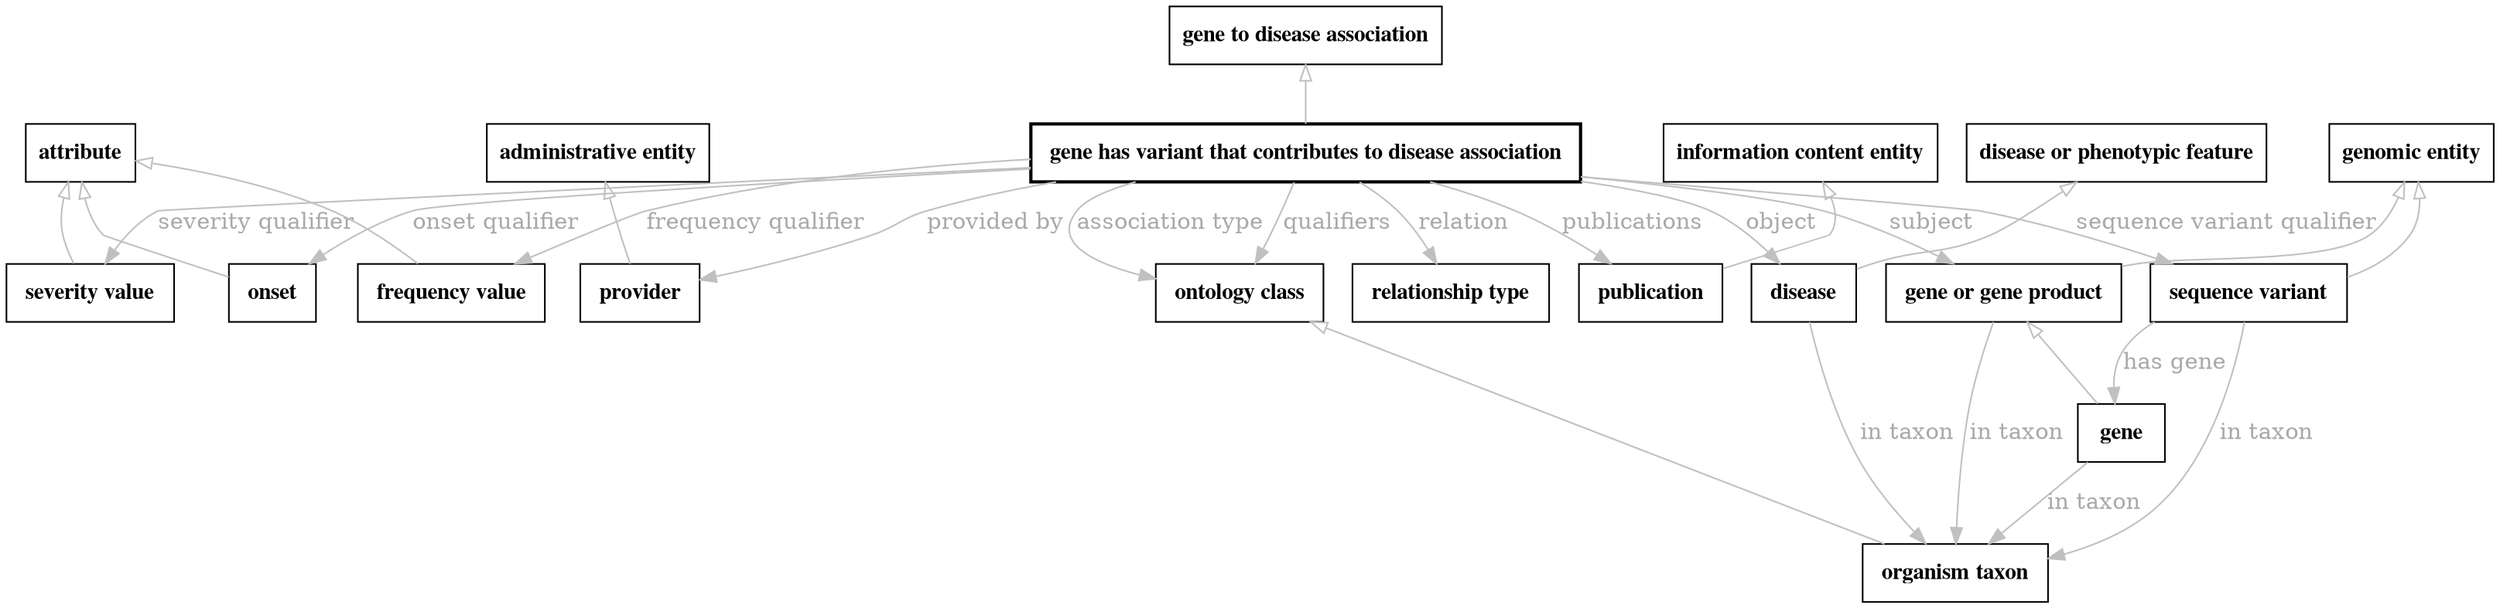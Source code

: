 // biolink model
digraph {
	graph [fontsize=32 penwidth=5]
	node [color=black fontname="times bold" shape=rectangle]
	edge [color=gray fontcolor=darkgray]
	"gene has variant that contributes to disease association" [label=" gene has variant that contributes to disease association " style=bold]
	"gene to disease association" -> "gene has variant that contributes to disease association" [label="" arrowtail=onormal dir=back]
	"gene has variant that contributes to disease association" -> onset [label="onset qualifier"]
	onset [label=" onset " style=solid]
	attribute -> onset [label="" arrowtail=onormal dir=back]
	"gene has variant that contributes to disease association" -> "severity value" [label="severity qualifier"]
	"severity value" [label=" severity value " style=solid]
	attribute -> "severity value" [label="" arrowtail=onormal dir=back]
	"gene has variant that contributes to disease association" -> "frequency value" [label="frequency qualifier"]
	"frequency value" [label=" frequency value " style=solid]
	attribute -> "frequency value" [label="" arrowtail=onormal dir=back]
	"gene has variant that contributes to disease association" -> provider [label="provided by"]
	provider [label=" provider " style=solid]
	"administrative entity" -> provider [label="" arrowtail=onormal dir=back]
	"gene has variant that contributes to disease association" -> publication [label=publications]
	publication [label=" publication " style=solid]
	"information content entity" -> publication [label="" arrowtail=onormal dir=back]
	"gene has variant that contributes to disease association" -> "ontology class" [label=qualifiers]
	"ontology class" [label=" ontology class " style=solid]
	"gene has variant that contributes to disease association" -> disease [label=object]
	disease [label=" disease " style=solid]
	"disease or phenotypic feature" -> disease [label="" arrowtail=onormal dir=back]
	disease -> "organism taxon" [label="in taxon"]
	"organism taxon" [label=" organism taxon " style=solid]
	"ontology class" -> "organism taxon" [label="" arrowtail=onormal dir=back]
	"gene has variant that contributes to disease association" -> "relationship type" [label=relation]
	"relationship type" [label=" relationship type " style=solid]
	"gene has variant that contributes to disease association" -> "gene or gene product" [label=subject]
	"gene or gene product" [label=" gene or gene product " style=solid]
	"genomic entity" -> "gene or gene product" [label="" arrowtail=onormal dir=back]
	"gene or gene product" -> "organism taxon" [label="in taxon"]
	"gene has variant that contributes to disease association" -> "ontology class" [label="association type"]
	"gene has variant that contributes to disease association" -> "sequence variant" [label="sequence variant qualifier"]
	"sequence variant" [label=" sequence variant " style=solid]
	"genomic entity" -> "sequence variant" [label="" arrowtail=onormal dir=back]
	"sequence variant" -> "organism taxon" [label="in taxon"]
	"sequence variant" -> gene [label="has gene"]
	gene [label=" gene " style=solid]
	"gene or gene product" -> gene [label="" arrowtail=onormal dir=back]
	gene -> "organism taxon" [label="in taxon"]
}
